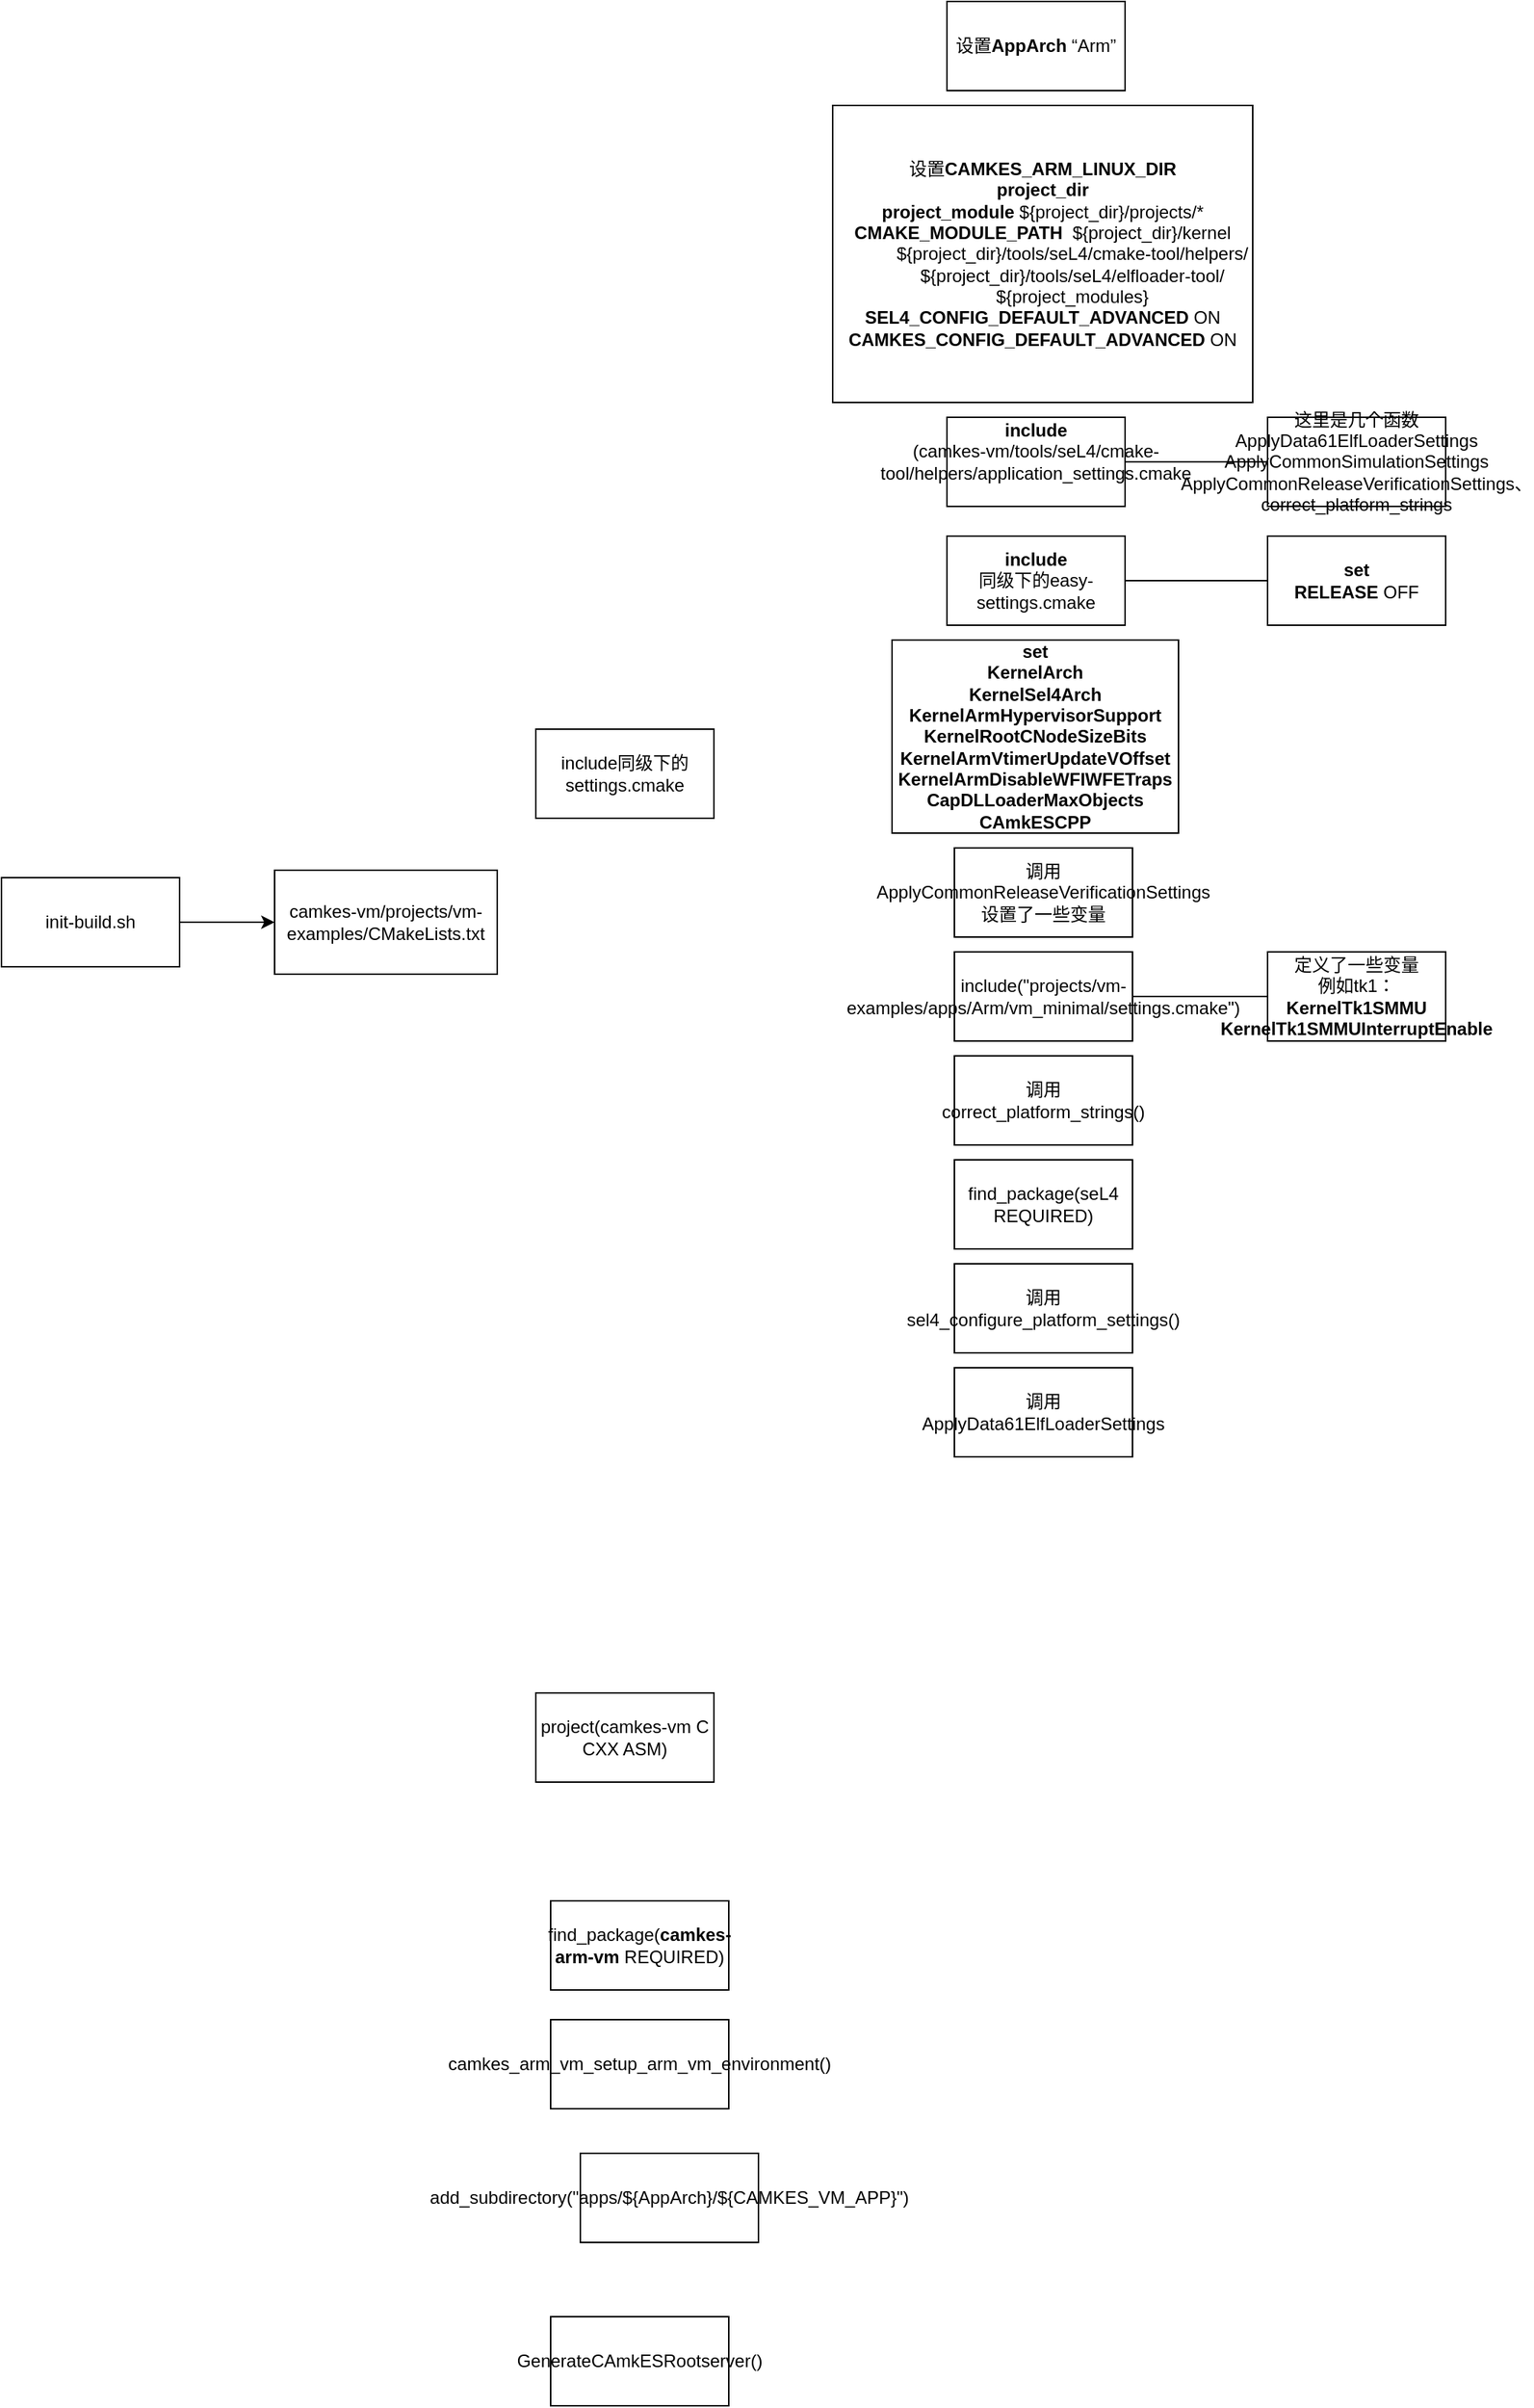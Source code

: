 <mxfile version="20.4.0" type="github">
  <diagram id="C5RBs43oDa-KdzZeNtuy" name="Page-1">
    <mxGraphModel dx="1541" dy="996" grid="1" gridSize="10" guides="1" tooltips="1" connect="1" arrows="1" fold="1" page="1" pageScale="1" pageWidth="827" pageHeight="1169" math="0" shadow="0">
      <root>
        <mxCell id="WIyWlLk6GJQsqaUBKTNV-0" />
        <mxCell id="WIyWlLk6GJQsqaUBKTNV-1" parent="WIyWlLk6GJQsqaUBKTNV-0" />
        <mxCell id="rtuSLKHqq32bRLiLEJmx-1" value="init-build.sh" style="rounded=0;whiteSpace=wrap;html=1;" vertex="1" parent="WIyWlLk6GJQsqaUBKTNV-1">
          <mxGeometry x="70" y="620" width="120" height="60" as="geometry" />
        </mxCell>
        <mxCell id="rtuSLKHqq32bRLiLEJmx-2" value="camkes-vm/projects/vm-examples/CMakeLists.txt" style="rounded=0;whiteSpace=wrap;html=1;" vertex="1" parent="WIyWlLk6GJQsqaUBKTNV-1">
          <mxGeometry x="254" y="615" width="150" height="70" as="geometry" />
        </mxCell>
        <mxCell id="rtuSLKHqq32bRLiLEJmx-3" value="" style="endArrow=classic;html=1;rounded=0;exitX=1;exitY=0.5;exitDx=0;exitDy=0;entryX=0;entryY=0.5;entryDx=0;entryDy=0;" edge="1" parent="WIyWlLk6GJQsqaUBKTNV-1" source="rtuSLKHqq32bRLiLEJmx-1" target="rtuSLKHqq32bRLiLEJmx-2">
          <mxGeometry width="50" height="50" relative="1" as="geometry">
            <mxPoint x="280" y="850" as="sourcePoint" />
            <mxPoint x="330" y="800" as="targetPoint" />
          </mxGeometry>
        </mxCell>
        <mxCell id="rtuSLKHqq32bRLiLEJmx-4" value="include同级下的settings.cmake" style="rounded=0;whiteSpace=wrap;html=1;" vertex="1" parent="WIyWlLk6GJQsqaUBKTNV-1">
          <mxGeometry x="430" y="520" width="120" height="60" as="geometry" />
        </mxCell>
        <mxCell id="rtuSLKHqq32bRLiLEJmx-5" value="project(camkes-vm C CXX ASM)" style="rounded=0;whiteSpace=wrap;html=1;" vertex="1" parent="WIyWlLk6GJQsqaUBKTNV-1">
          <mxGeometry x="430" y="1169" width="120" height="60" as="geometry" />
        </mxCell>
        <mxCell id="rtuSLKHqq32bRLiLEJmx-6" value="find_package(&lt;b&gt;camkes-arm-vm&lt;/b&gt; REQUIRED)" style="rounded=0;whiteSpace=wrap;html=1;" vertex="1" parent="WIyWlLk6GJQsqaUBKTNV-1">
          <mxGeometry x="440" y="1309" width="120" height="60" as="geometry" />
        </mxCell>
        <mxCell id="rtuSLKHqq32bRLiLEJmx-7" value="camkes_arm_vm_setup_arm_vm_environment()" style="rounded=0;whiteSpace=wrap;html=1;" vertex="1" parent="WIyWlLk6GJQsqaUBKTNV-1">
          <mxGeometry x="440" y="1389" width="120" height="60" as="geometry" />
        </mxCell>
        <mxCell id="rtuSLKHqq32bRLiLEJmx-8" value="add_subdirectory(&quot;apps/${AppArch}/${CAMKES_VM_APP}&quot;)" style="rounded=0;whiteSpace=wrap;html=1;" vertex="1" parent="WIyWlLk6GJQsqaUBKTNV-1">
          <mxGeometry x="460" y="1479" width="120" height="60" as="geometry" />
        </mxCell>
        <mxCell id="rtuSLKHqq32bRLiLEJmx-9" value="GenerateCAmkESRootserver()" style="rounded=0;whiteSpace=wrap;html=1;" vertex="1" parent="WIyWlLk6GJQsqaUBKTNV-1">
          <mxGeometry x="440" y="1589" width="120" height="60" as="geometry" />
        </mxCell>
        <mxCell id="rtuSLKHqq32bRLiLEJmx-10" value="设置&lt;b&gt;AppArch&lt;/b&gt; “Arm”" style="rounded=0;whiteSpace=wrap;html=1;" vertex="1" parent="WIyWlLk6GJQsqaUBKTNV-1">
          <mxGeometry x="707" y="30" width="120" height="60" as="geometry" />
        </mxCell>
        <mxCell id="rtuSLKHqq32bRLiLEJmx-11" value="设置&lt;b&gt;CAMKES_ARM_LINUX_DIR&lt;br&gt;project_dir&lt;br&gt;project_module&lt;/b&gt;&amp;nbsp;${project_dir}/projects/*&lt;br&gt;&lt;b&gt;CMAKE_MODULE_PATH&amp;nbsp;&lt;/b&gt;&lt;span style=&quot;background-color: initial;&quot;&gt;&amp;nbsp;${project_dir}/kernel&lt;/span&gt;&lt;br&gt;&lt;div style=&quot;&quot;&gt;&amp;nbsp; &amp;nbsp; &amp;nbsp; &amp;nbsp; &amp;nbsp; &amp;nbsp; ${project_dir}/tools/seL4/cmake-tool/helpers/&lt;/div&gt;&lt;div style=&quot;&quot;&gt;&amp;nbsp; &amp;nbsp; &amp;nbsp; &amp;nbsp; &amp;nbsp; &amp;nbsp; ${project_dir}/tools/seL4/elfloader-tool/&lt;/div&gt;&lt;div style=&quot;&quot;&gt;&amp;nbsp; &amp;nbsp; &amp;nbsp; &amp;nbsp; &amp;nbsp; &amp;nbsp; ${project_modules}&lt;/div&gt;&lt;div style=&quot;&quot;&gt;&lt;b&gt;SEL4_CONFIG_DEFAULT_ADVANCED &lt;/b&gt;ON&lt;br&gt;&lt;/div&gt;&lt;div style=&quot;&quot;&gt;&lt;b&gt;CAMKES_CONFIG_DEFAULT_ADVANCED &lt;/b&gt;ON&lt;br&gt;&lt;/div&gt;" style="rounded=0;whiteSpace=wrap;html=1;" vertex="1" parent="WIyWlLk6GJQsqaUBKTNV-1">
          <mxGeometry x="630" y="100" width="283" height="200" as="geometry" />
        </mxCell>
        <mxCell id="rtuSLKHqq32bRLiLEJmx-12" value="&lt;b&gt;include&lt;/b&gt;&lt;br&gt;&lt;div&gt;(camkes-vm/tools/seL4/cmake-tool/helpers/application_settings.cmake&lt;/div&gt;&lt;div&gt;&lt;br&gt;&lt;/div&gt;" style="rounded=0;whiteSpace=wrap;html=1;" vertex="1" parent="WIyWlLk6GJQsqaUBKTNV-1">
          <mxGeometry x="707" y="310" width="120" height="60" as="geometry" />
        </mxCell>
        <mxCell id="rtuSLKHqq32bRLiLEJmx-13" value="这里是几个函数&lt;br&gt;ApplyData61ElfLoaderSettings&lt;br&gt;ApplyCommonSimulationSettings&lt;br&gt;ApplyCommonReleaseVerificationSettings、&lt;br&gt;correct_platform_strings&lt;br&gt;" style="rounded=0;whiteSpace=wrap;html=1;" vertex="1" parent="WIyWlLk6GJQsqaUBKTNV-1">
          <mxGeometry x="923" y="310" width="120" height="60" as="geometry" />
        </mxCell>
        <mxCell id="rtuSLKHqq32bRLiLEJmx-15" value="&lt;b&gt;include&lt;/b&gt;&lt;br&gt;&lt;div&gt;同级下的easy-settings.cmake&lt;/div&gt;" style="rounded=0;whiteSpace=wrap;html=1;" vertex="1" parent="WIyWlLk6GJQsqaUBKTNV-1">
          <mxGeometry x="707" y="390" width="120" height="60" as="geometry" />
        </mxCell>
        <mxCell id="rtuSLKHqq32bRLiLEJmx-16" value="&lt;b&gt;set&lt;/b&gt;&lt;br&gt;&lt;b&gt;RELEASE&lt;/b&gt; OFF" style="rounded=0;whiteSpace=wrap;html=1;" vertex="1" parent="WIyWlLk6GJQsqaUBKTNV-1">
          <mxGeometry x="923" y="390" width="120" height="60" as="geometry" />
        </mxCell>
        <mxCell id="rtuSLKHqq32bRLiLEJmx-17" value="" style="endArrow=none;html=1;rounded=0;exitX=1;exitY=0.5;exitDx=0;exitDy=0;entryX=0;entryY=0.5;entryDx=0;entryDy=0;" edge="1" parent="WIyWlLk6GJQsqaUBKTNV-1" source="rtuSLKHqq32bRLiLEJmx-15" target="rtuSLKHqq32bRLiLEJmx-16">
          <mxGeometry width="50" height="50" relative="1" as="geometry">
            <mxPoint x="850" y="460" as="sourcePoint" />
            <mxPoint x="900" y="410" as="targetPoint" />
          </mxGeometry>
        </mxCell>
        <mxCell id="rtuSLKHqq32bRLiLEJmx-18" value="" style="endArrow=none;html=1;rounded=0;exitX=1;exitY=0.5;exitDx=0;exitDy=0;entryX=0;entryY=0.5;entryDx=0;entryDy=0;" edge="1" parent="WIyWlLk6GJQsqaUBKTNV-1" source="rtuSLKHqq32bRLiLEJmx-12" target="rtuSLKHqq32bRLiLEJmx-13">
          <mxGeometry width="50" height="50" relative="1" as="geometry">
            <mxPoint x="890" y="570" as="sourcePoint" />
            <mxPoint x="940" y="520" as="targetPoint" />
          </mxGeometry>
        </mxCell>
        <mxCell id="rtuSLKHqq32bRLiLEJmx-19" value="&lt;b&gt;set&lt;br&gt;KernelArch&lt;br&gt;KernelSel4Arch&lt;br&gt;KernelArmHypervisorSupport&lt;br&gt;KernelRootCNodeSizeBits&lt;br&gt;KernelArmVtimerUpdateVOffset&lt;br&gt;KernelArmDisableWFIWFETraps&lt;br&gt;CapDLLoaderMaxObjects&lt;br&gt;CAmkESCPP&lt;/b&gt;" style="rounded=0;whiteSpace=wrap;html=1;" vertex="1" parent="WIyWlLk6GJQsqaUBKTNV-1">
          <mxGeometry x="670" y="460" width="193" height="130" as="geometry" />
        </mxCell>
        <mxCell id="rtuSLKHqq32bRLiLEJmx-20" value="调用ApplyCommonReleaseVerificationSettings&lt;br&gt;设置了一些变量" style="rounded=0;whiteSpace=wrap;html=1;" vertex="1" parent="WIyWlLk6GJQsqaUBKTNV-1">
          <mxGeometry x="712" y="600" width="120" height="60" as="geometry" />
        </mxCell>
        <mxCell id="rtuSLKHqq32bRLiLEJmx-21" value="include(&quot;projects/vm-examples/apps/Arm/vm_minimal/settings.cmake&quot;)" style="rounded=0;whiteSpace=wrap;html=1;" vertex="1" parent="WIyWlLk6GJQsqaUBKTNV-1">
          <mxGeometry x="712" y="670" width="120" height="60" as="geometry" />
        </mxCell>
        <mxCell id="rtuSLKHqq32bRLiLEJmx-23" value="定义了一些变量&lt;br&gt;例如tk1：&lt;br&gt;&lt;b&gt;KernelTk1SMMU&lt;br&gt;KernelTk1SMMUInterruptEnable&lt;/b&gt;" style="rounded=0;whiteSpace=wrap;html=1;" vertex="1" parent="WIyWlLk6GJQsqaUBKTNV-1">
          <mxGeometry x="923" y="670" width="120" height="60" as="geometry" />
        </mxCell>
        <mxCell id="rtuSLKHqq32bRLiLEJmx-24" value="" style="endArrow=none;html=1;rounded=0;exitX=1;exitY=0.5;exitDx=0;exitDy=0;entryX=0;entryY=0.5;entryDx=0;entryDy=0;" edge="1" parent="WIyWlLk6GJQsqaUBKTNV-1" source="rtuSLKHqq32bRLiLEJmx-21" target="rtuSLKHqq32bRLiLEJmx-23">
          <mxGeometry width="50" height="50" relative="1" as="geometry">
            <mxPoint x="1020" y="850" as="sourcePoint" />
            <mxPoint x="1070" y="800" as="targetPoint" />
          </mxGeometry>
        </mxCell>
        <mxCell id="rtuSLKHqq32bRLiLEJmx-25" value="调用&lt;br&gt;correct_platform_strings()" style="rounded=0;whiteSpace=wrap;html=1;" vertex="1" parent="WIyWlLk6GJQsqaUBKTNV-1">
          <mxGeometry x="712" y="740" width="120" height="60" as="geometry" />
        </mxCell>
        <mxCell id="rtuSLKHqq32bRLiLEJmx-26" value="find_package(seL4 REQUIRED)" style="rounded=0;whiteSpace=wrap;html=1;" vertex="1" parent="WIyWlLk6GJQsqaUBKTNV-1">
          <mxGeometry x="712" y="810" width="120" height="60" as="geometry" />
        </mxCell>
        <mxCell id="rtuSLKHqq32bRLiLEJmx-27" value="调用&lt;br&gt;sel4_configure_platform_settings()" style="rounded=0;whiteSpace=wrap;html=1;" vertex="1" parent="WIyWlLk6GJQsqaUBKTNV-1">
          <mxGeometry x="712" y="880" width="120" height="60" as="geometry" />
        </mxCell>
        <mxCell id="rtuSLKHqq32bRLiLEJmx-28" value="调用&lt;br&gt;ApplyData61ElfLoaderSettings" style="rounded=0;whiteSpace=wrap;html=1;" vertex="1" parent="WIyWlLk6GJQsqaUBKTNV-1">
          <mxGeometry x="712" y="950" width="120" height="60" as="geometry" />
        </mxCell>
      </root>
    </mxGraphModel>
  </diagram>
</mxfile>
